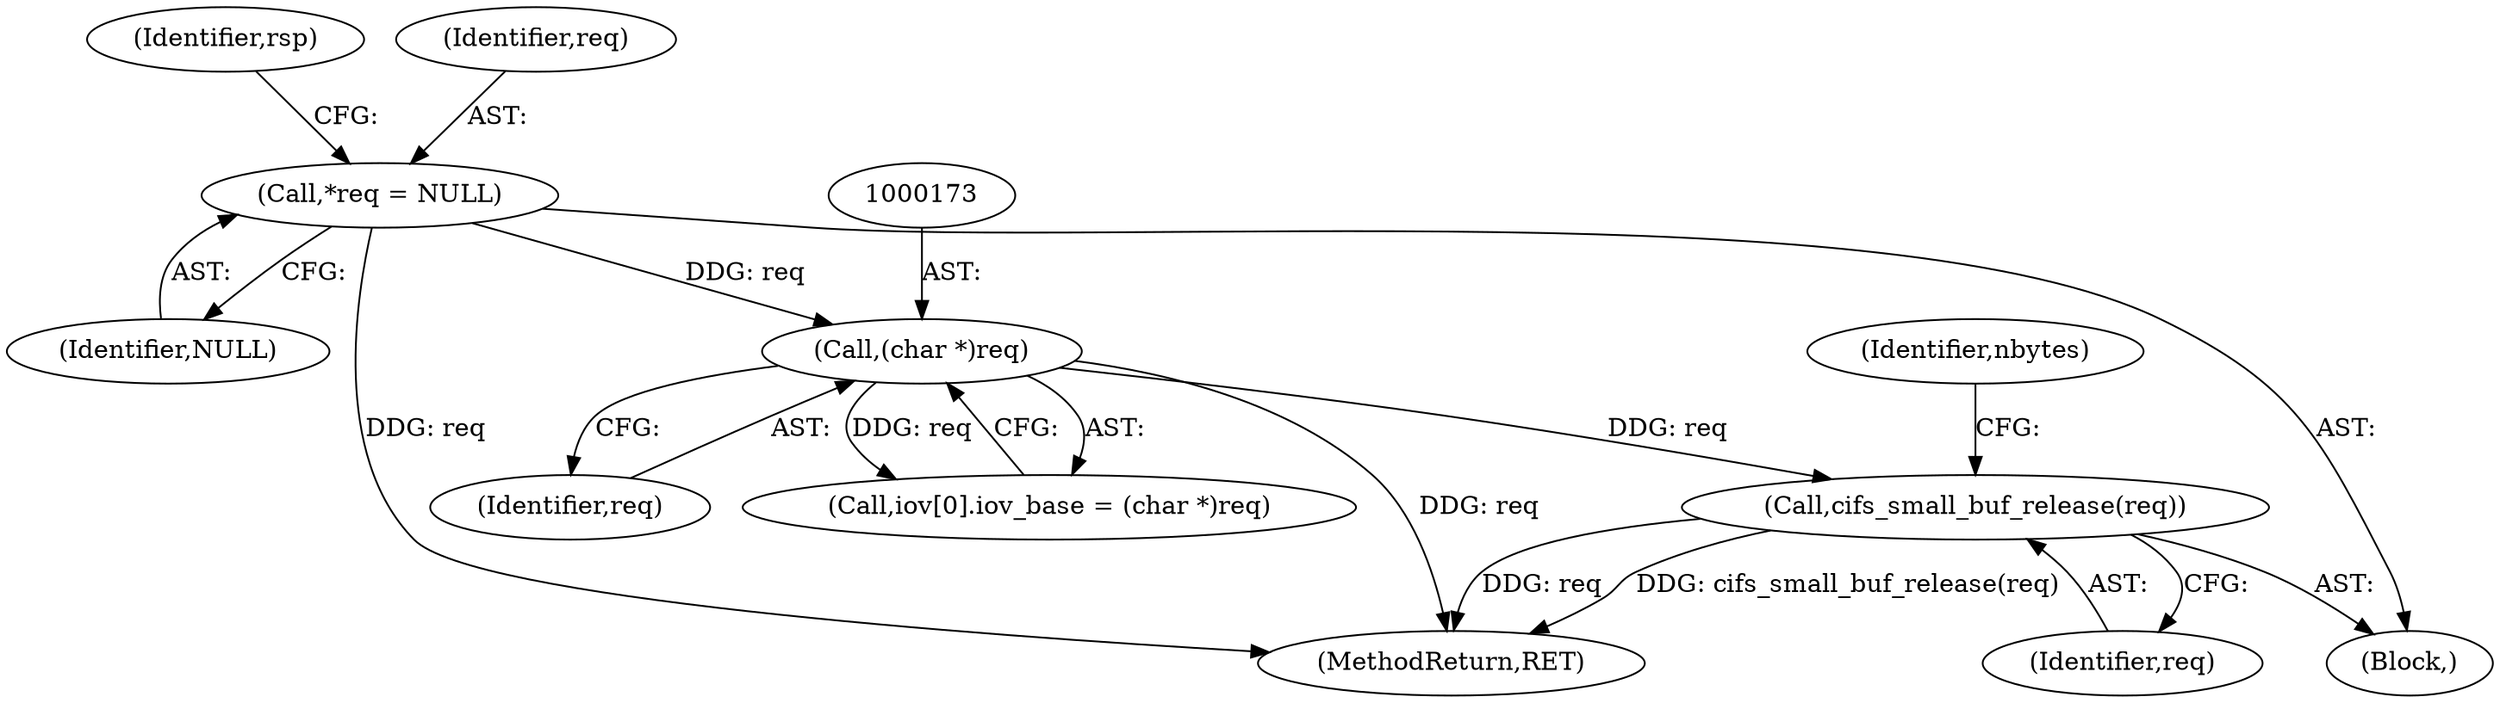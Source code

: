 digraph "0_linux_088aaf17aa79300cab14dbee2569c58cfafd7d6e@pointer" {
"1000306" [label="(Call,cifs_small_buf_release(req))"];
"1000172" [label="(Call,(char *)req)"];
"1000115" [label="(Call,*req = NULL)"];
"1000306" [label="(Call,cifs_small_buf_release(req))"];
"1000307" [label="(Identifier,req)"];
"1000106" [label="(Block,)"];
"1000172" [label="(Call,(char *)req)"];
"1000117" [label="(Identifier,NULL)"];
"1000174" [label="(Identifier,req)"];
"1000396" [label="(MethodReturn,RET)"];
"1000120" [label="(Identifier,rsp)"];
"1000310" [label="(Identifier,nbytes)"];
"1000166" [label="(Call,iov[0].iov_base = (char *)req)"];
"1000116" [label="(Identifier,req)"];
"1000115" [label="(Call,*req = NULL)"];
"1000306" -> "1000106"  [label="AST: "];
"1000306" -> "1000307"  [label="CFG: "];
"1000307" -> "1000306"  [label="AST: "];
"1000310" -> "1000306"  [label="CFG: "];
"1000306" -> "1000396"  [label="DDG: req"];
"1000306" -> "1000396"  [label="DDG: cifs_small_buf_release(req)"];
"1000172" -> "1000306"  [label="DDG: req"];
"1000172" -> "1000166"  [label="AST: "];
"1000172" -> "1000174"  [label="CFG: "];
"1000173" -> "1000172"  [label="AST: "];
"1000174" -> "1000172"  [label="AST: "];
"1000166" -> "1000172"  [label="CFG: "];
"1000172" -> "1000396"  [label="DDG: req"];
"1000172" -> "1000166"  [label="DDG: req"];
"1000115" -> "1000172"  [label="DDG: req"];
"1000115" -> "1000106"  [label="AST: "];
"1000115" -> "1000117"  [label="CFG: "];
"1000116" -> "1000115"  [label="AST: "];
"1000117" -> "1000115"  [label="AST: "];
"1000120" -> "1000115"  [label="CFG: "];
"1000115" -> "1000396"  [label="DDG: req"];
}
